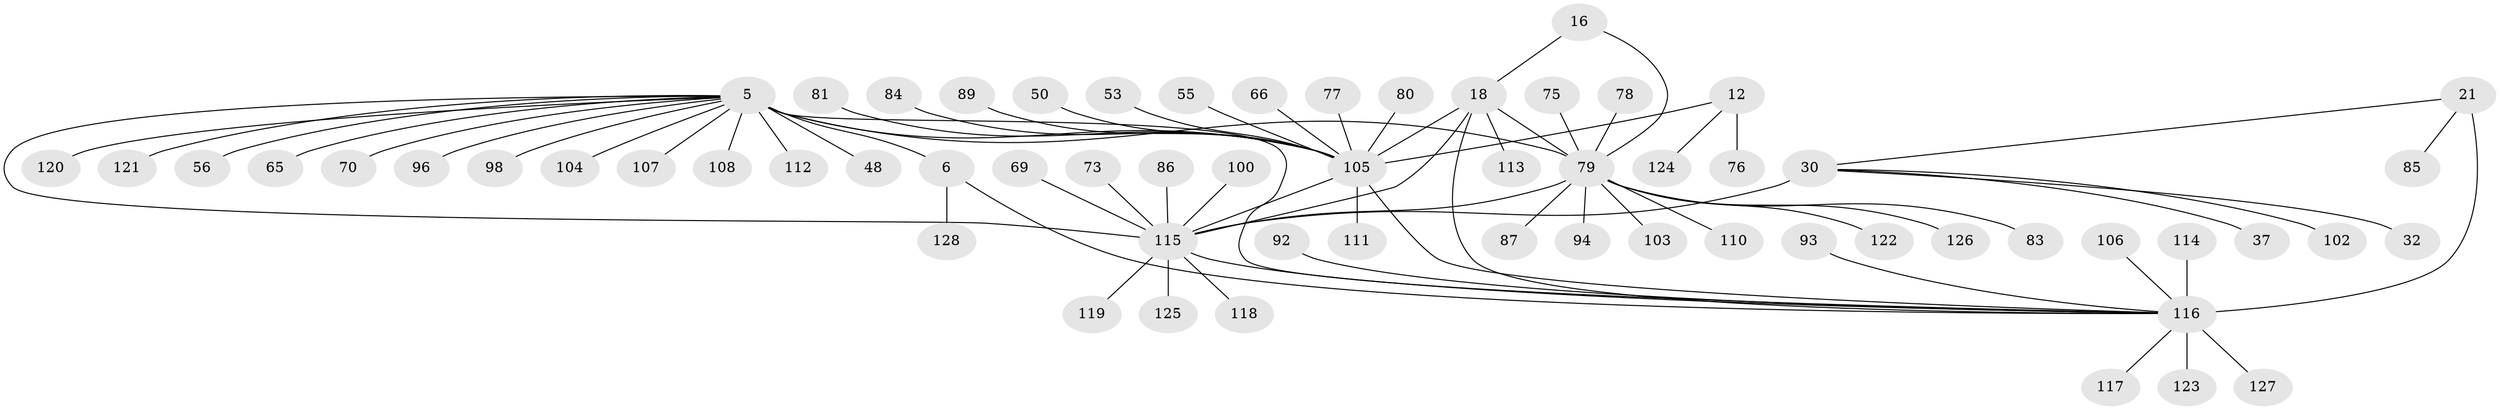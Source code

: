 // original degree distribution, {6: 0.0390625, 12: 0.0234375, 5: 0.0390625, 10: 0.0078125, 9: 0.03125, 7: 0.03125, 11: 0.015625, 15: 0.0078125, 8: 0.0234375, 13: 0.015625, 1: 0.6015625, 2: 0.109375, 3: 0.0546875}
// Generated by graph-tools (version 1.1) at 2025/54/03/09/25 04:54:30]
// undirected, 64 vertices, 73 edges
graph export_dot {
graph [start="1"]
  node [color=gray90,style=filled];
  5 [super="+3"];
  6 [super="+1+4"];
  12 [super="+8"];
  16 [super="+13"];
  18 [super="+15"];
  21 [super="+19"];
  30 [super="+28"];
  32;
  37;
  48;
  50;
  53;
  55;
  56;
  65 [super="+35"];
  66 [super="+64"];
  69;
  70;
  73;
  75;
  76 [super="+62"];
  77;
  78;
  79 [super="+51+17+36+52+67"];
  80;
  81;
  83;
  84;
  85;
  86;
  87;
  89;
  92;
  93;
  94;
  96;
  98;
  100;
  102;
  103;
  104;
  105 [super="+11+10+33+41+45"];
  106;
  107;
  108;
  110;
  111;
  112;
  113;
  114;
  115 [super="+25+38+29"];
  116 [super="+82+101+91"];
  117 [super="+99"];
  118 [super="+97"];
  119 [super="+59"];
  120;
  121;
  122;
  123 [super="+44"];
  124 [super="+72"];
  125 [super="+109"];
  126 [super="+40"];
  127;
  128 [super="+95"];
  5 -- 6 [weight=9];
  5 -- 48;
  5 -- 104;
  5 -- 108;
  5 -- 112;
  5 -- 116;
  5 -- 65;
  5 -- 70;
  5 -- 79 [weight=2];
  5 -- 120;
  5 -- 96;
  5 -- 98;
  5 -- 105 [weight=2];
  5 -- 107;
  5 -- 115 [weight=2];
  5 -- 56;
  5 -- 121;
  6 -- 128;
  6 -- 116;
  12 -- 76;
  12 -- 124;
  12 -- 105 [weight=8];
  16 -- 18 [weight=4];
  16 -- 79 [weight=4];
  18 -- 113;
  18 -- 79 [weight=4];
  18 -- 116;
  18 -- 115;
  18 -- 105;
  21 -- 85;
  21 -- 30;
  21 -- 116 [weight=8];
  30 -- 32;
  30 -- 37;
  30 -- 102;
  30 -- 115 [weight=9];
  50 -- 105;
  53 -- 105;
  55 -- 105;
  66 -- 105;
  69 -- 115;
  73 -- 115;
  75 -- 79;
  77 -- 105;
  78 -- 79;
  79 -- 83;
  79 -- 87;
  79 -- 94;
  79 -- 103;
  79 -- 110;
  79 -- 122;
  79 -- 126;
  79 -- 115;
  80 -- 105;
  81 -- 105;
  84 -- 105;
  86 -- 115;
  89 -- 105;
  92 -- 116;
  93 -- 116;
  100 -- 115;
  105 -- 111;
  105 -- 115;
  105 -- 116;
  106 -- 116;
  114 -- 116;
  115 -- 116;
  115 -- 118;
  115 -- 119;
  115 -- 125;
  116 -- 123;
  116 -- 117;
  116 -- 127;
}
